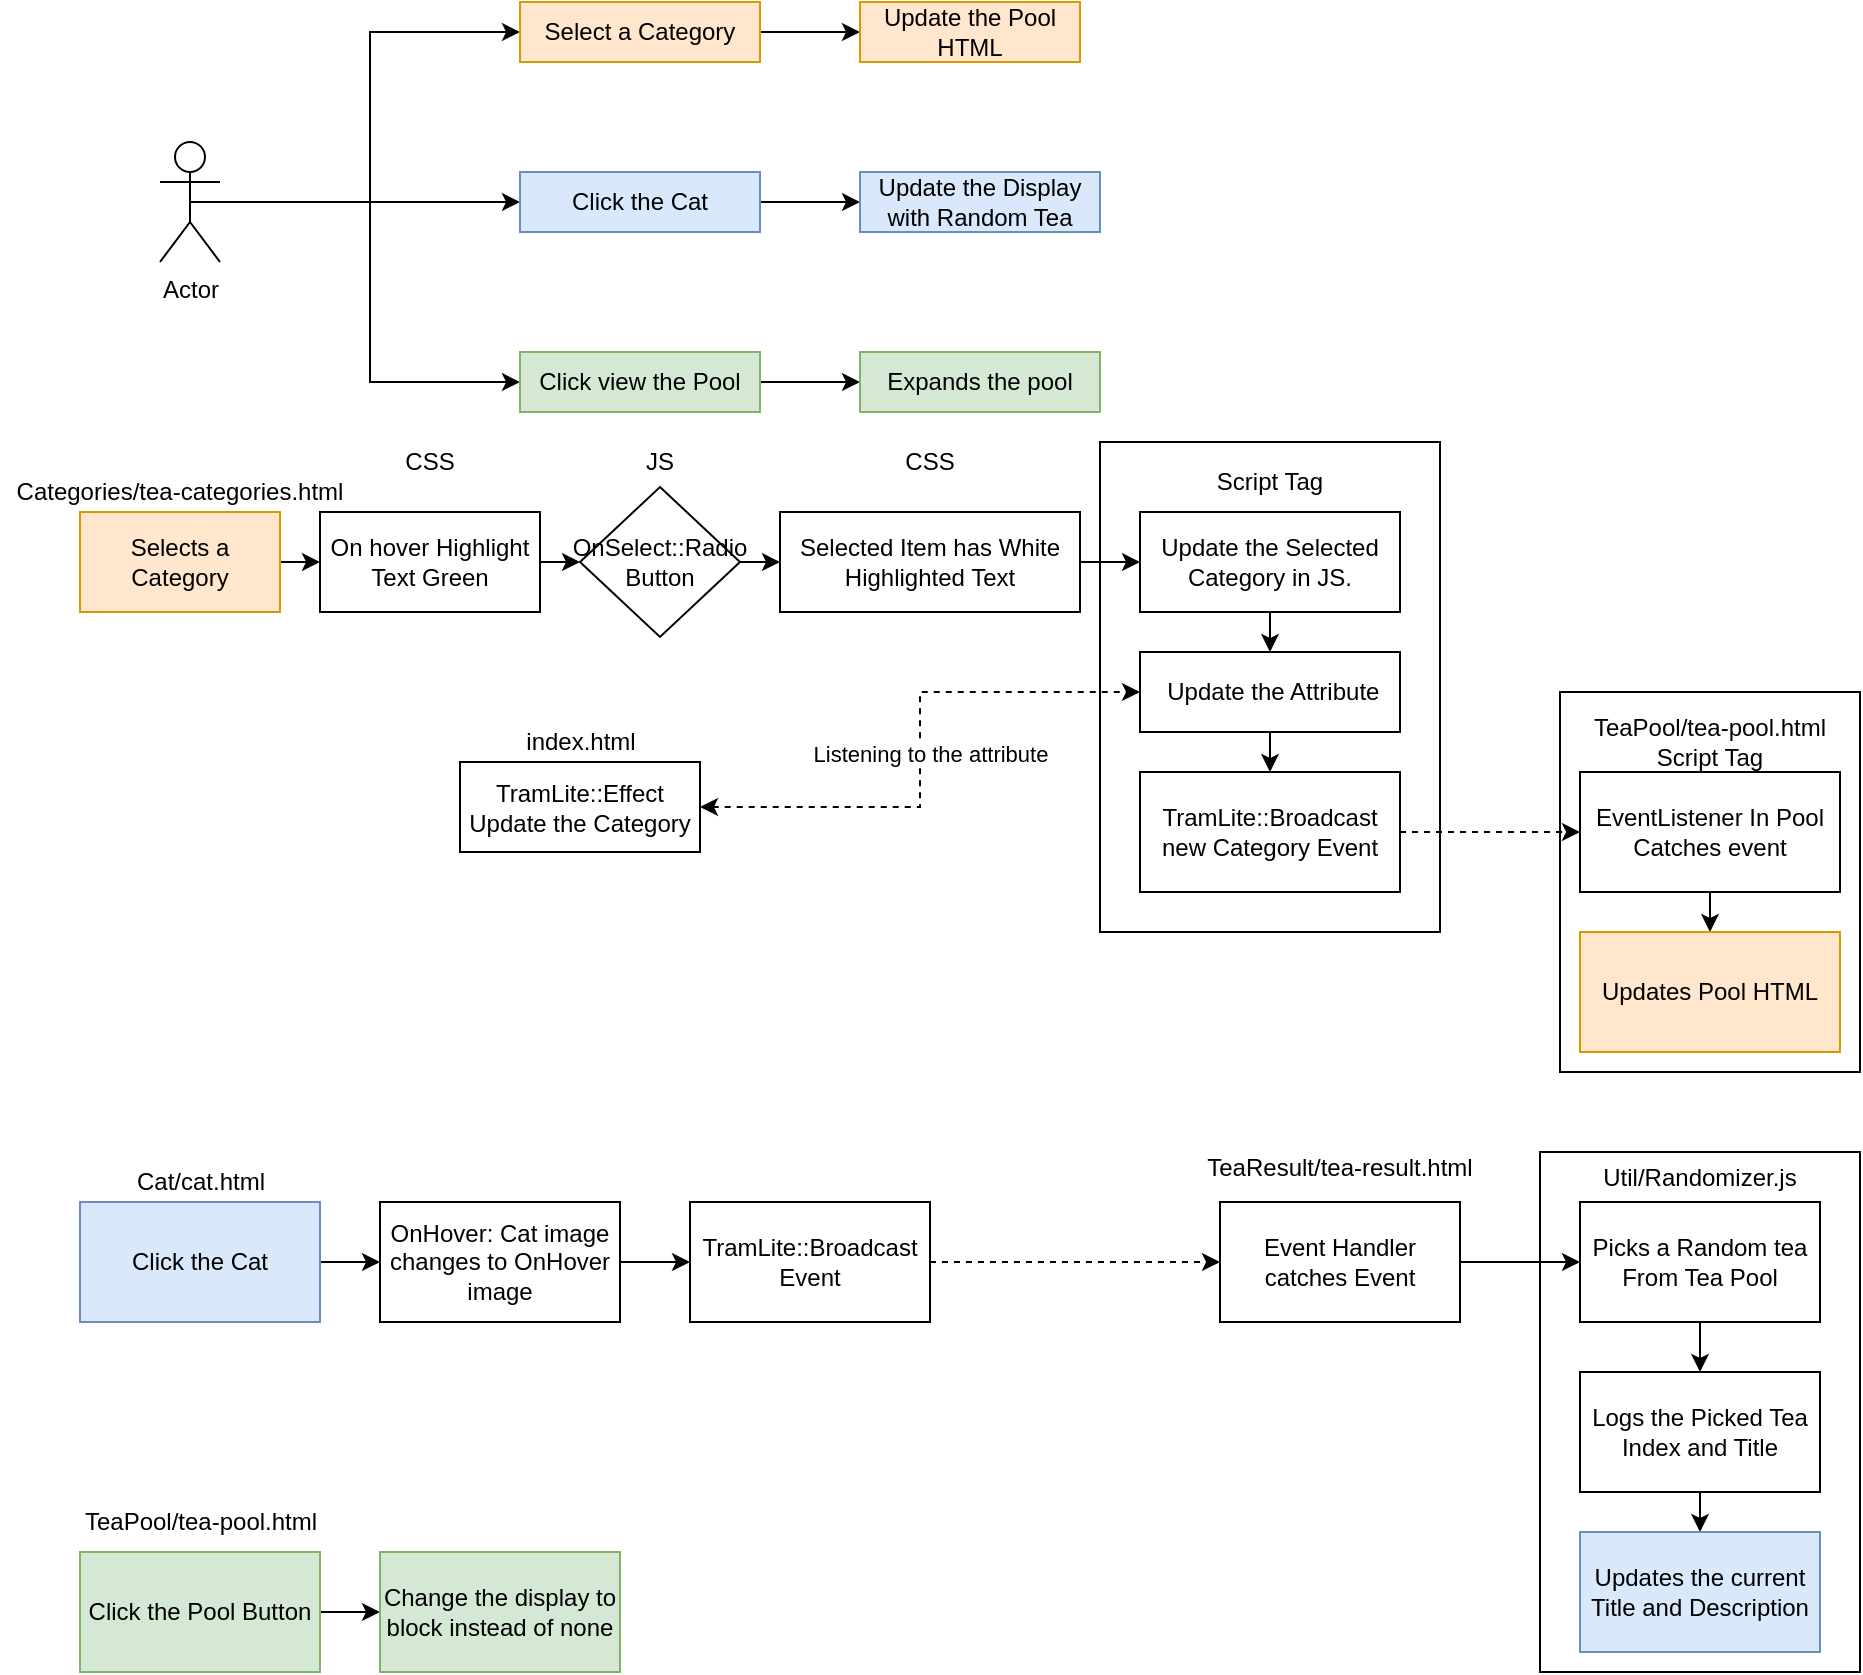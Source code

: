 <mxfile version="22.1.2" type="github">
  <diagram name="Page-1" id="3CD9Jlh-L_q3NiRnQQOs">
    <mxGraphModel dx="2284" dy="746" grid="1" gridSize="10" guides="1" tooltips="1" connect="1" arrows="1" fold="1" page="1" pageScale="1" pageWidth="850" pageHeight="1100" math="0" shadow="0">
      <root>
        <mxCell id="0" />
        <mxCell id="1" parent="0" />
        <mxCell id="jVrqQYl2YKboR_f-lFe1-74" value="" style="rounded=0;whiteSpace=wrap;html=1;" vertex="1" parent="1">
          <mxGeometry x="740" y="380" width="150" height="190" as="geometry" />
        </mxCell>
        <mxCell id="jVrqQYl2YKboR_f-lFe1-4" style="edgeStyle=orthogonalEdgeStyle;rounded=0;orthogonalLoop=1;jettySize=auto;html=1;exitX=0.5;exitY=0.5;exitDx=0;exitDy=0;exitPerimeter=0;entryX=0;entryY=0.5;entryDx=0;entryDy=0;" edge="1" parent="1" source="jVrqQYl2YKboR_f-lFe1-1" target="jVrqQYl2YKboR_f-lFe1-7">
          <mxGeometry relative="1" as="geometry">
            <mxPoint x="220" y="110" as="targetPoint" />
          </mxGeometry>
        </mxCell>
        <mxCell id="jVrqQYl2YKboR_f-lFe1-8" style="edgeStyle=orthogonalEdgeStyle;rounded=0;orthogonalLoop=1;jettySize=auto;html=1;exitX=0.5;exitY=0.5;exitDx=0;exitDy=0;exitPerimeter=0;entryX=0;entryY=0.5;entryDx=0;entryDy=0;" edge="1" parent="1" source="jVrqQYl2YKboR_f-lFe1-1" target="jVrqQYl2YKboR_f-lFe1-5">
          <mxGeometry relative="1" as="geometry" />
        </mxCell>
        <mxCell id="jVrqQYl2YKboR_f-lFe1-9" style="edgeStyle=orthogonalEdgeStyle;rounded=0;orthogonalLoop=1;jettySize=auto;html=1;exitX=0.5;exitY=0.5;exitDx=0;exitDy=0;exitPerimeter=0;entryX=0;entryY=0.5;entryDx=0;entryDy=0;" edge="1" parent="1" source="jVrqQYl2YKboR_f-lFe1-1" target="jVrqQYl2YKboR_f-lFe1-6">
          <mxGeometry relative="1" as="geometry">
            <Array as="points">
              <mxPoint x="145" y="135" />
              <mxPoint x="145" y="225" />
            </Array>
          </mxGeometry>
        </mxCell>
        <mxCell id="jVrqQYl2YKboR_f-lFe1-1" value="Actor" style="shape=umlActor;verticalLabelPosition=bottom;verticalAlign=top;html=1;outlineConnect=0;" vertex="1" parent="1">
          <mxGeometry x="40" y="105" width="30" height="60" as="geometry" />
        </mxCell>
        <mxCell id="jVrqQYl2YKboR_f-lFe1-17" style="edgeStyle=orthogonalEdgeStyle;rounded=0;orthogonalLoop=1;jettySize=auto;html=1;exitX=1;exitY=0.5;exitDx=0;exitDy=0;entryX=0;entryY=0.5;entryDx=0;entryDy=0;" edge="1" parent="1" source="jVrqQYl2YKboR_f-lFe1-5">
          <mxGeometry relative="1" as="geometry">
            <mxPoint x="390" y="135" as="targetPoint" />
          </mxGeometry>
        </mxCell>
        <mxCell id="jVrqQYl2YKboR_f-lFe1-5" value="Click the Cat" style="rounded=0;whiteSpace=wrap;html=1;fillColor=#dae8fc;strokeColor=#6c8ebf;" vertex="1" parent="1">
          <mxGeometry x="220" y="120" width="120" height="30" as="geometry" />
        </mxCell>
        <mxCell id="jVrqQYl2YKboR_f-lFe1-21" style="edgeStyle=orthogonalEdgeStyle;rounded=0;orthogonalLoop=1;jettySize=auto;html=1;exitX=1;exitY=0.5;exitDx=0;exitDy=0;entryX=0;entryY=0.5;entryDx=0;entryDy=0;" edge="1" parent="1" source="jVrqQYl2YKboR_f-lFe1-6" target="jVrqQYl2YKboR_f-lFe1-20">
          <mxGeometry relative="1" as="geometry" />
        </mxCell>
        <mxCell id="jVrqQYl2YKboR_f-lFe1-6" value="Click view the Pool" style="rounded=0;whiteSpace=wrap;html=1;fillColor=#d5e8d4;strokeColor=#82b366;" vertex="1" parent="1">
          <mxGeometry x="220" y="210" width="120" height="30" as="geometry" />
        </mxCell>
        <mxCell id="jVrqQYl2YKboR_f-lFe1-13" style="edgeStyle=orthogonalEdgeStyle;rounded=0;orthogonalLoop=1;jettySize=auto;html=1;exitX=1;exitY=0.5;exitDx=0;exitDy=0;entryX=0;entryY=0.5;entryDx=0;entryDy=0;" edge="1" parent="1" source="jVrqQYl2YKboR_f-lFe1-7">
          <mxGeometry relative="1" as="geometry">
            <mxPoint x="390" y="50" as="targetPoint" />
          </mxGeometry>
        </mxCell>
        <mxCell id="jVrqQYl2YKboR_f-lFe1-7" value="Select a Category" style="rounded=0;whiteSpace=wrap;html=1;fillColor=#ffe6cc;strokeColor=#d79b00;" vertex="1" parent="1">
          <mxGeometry x="220" y="35" width="120" height="30" as="geometry" />
        </mxCell>
        <mxCell id="jVrqQYl2YKboR_f-lFe1-14" value="Update the Pool HTML" style="rounded=0;whiteSpace=wrap;html=1;fillColor=#ffe6cc;strokeColor=#d79b00;" vertex="1" parent="1">
          <mxGeometry x="390" y="35" width="110" height="30" as="geometry" />
        </mxCell>
        <mxCell id="jVrqQYl2YKboR_f-lFe1-18" value="Update the Display with Random Tea" style="rounded=0;whiteSpace=wrap;html=1;fillColor=#dae8fc;strokeColor=#6c8ebf;" vertex="1" parent="1">
          <mxGeometry x="390" y="120" width="120" height="30" as="geometry" />
        </mxCell>
        <mxCell id="jVrqQYl2YKboR_f-lFe1-20" value="Expands the pool" style="rounded=0;whiteSpace=wrap;html=1;fillColor=#d5e8d4;strokeColor=#82b366;" vertex="1" parent="1">
          <mxGeometry x="390" y="210" width="120" height="30" as="geometry" />
        </mxCell>
        <mxCell id="jVrqQYl2YKboR_f-lFe1-24" style="edgeStyle=orthogonalEdgeStyle;rounded=0;orthogonalLoop=1;jettySize=auto;html=1;exitX=1;exitY=0.5;exitDx=0;exitDy=0;entryX=0;entryY=0.5;entryDx=0;entryDy=0;" edge="1" parent="1" source="jVrqQYl2YKboR_f-lFe1-22" target="jVrqQYl2YKboR_f-lFe1-23">
          <mxGeometry relative="1" as="geometry" />
        </mxCell>
        <mxCell id="jVrqQYl2YKboR_f-lFe1-22" value="Selects a Category" style="rounded=0;whiteSpace=wrap;html=1;fillColor=#ffe6cc;strokeColor=#d79b00;" vertex="1" parent="1">
          <mxGeometry y="290" width="100" height="50" as="geometry" />
        </mxCell>
        <mxCell id="jVrqQYl2YKboR_f-lFe1-32" style="edgeStyle=orthogonalEdgeStyle;rounded=0;orthogonalLoop=1;jettySize=auto;html=1;exitX=1;exitY=0.5;exitDx=0;exitDy=0;entryX=0;entryY=0.5;entryDx=0;entryDy=0;" edge="1" parent="1" source="jVrqQYl2YKboR_f-lFe1-23" target="jVrqQYl2YKboR_f-lFe1-30">
          <mxGeometry relative="1" as="geometry" />
        </mxCell>
        <mxCell id="jVrqQYl2YKboR_f-lFe1-23" value="On hover Highlight Text Green" style="rounded=0;whiteSpace=wrap;html=1;" vertex="1" parent="1">
          <mxGeometry x="120" y="290" width="110" height="50" as="geometry" />
        </mxCell>
        <mxCell id="jVrqQYl2YKboR_f-lFe1-25" value="Selected Item has White Highlighted Text" style="rounded=0;whiteSpace=wrap;html=1;" vertex="1" parent="1">
          <mxGeometry x="350" y="290" width="150" height="50" as="geometry" />
        </mxCell>
        <mxCell id="jVrqQYl2YKboR_f-lFe1-33" style="edgeStyle=orthogonalEdgeStyle;rounded=0;orthogonalLoop=1;jettySize=auto;html=1;exitX=1;exitY=0.5;exitDx=0;exitDy=0;entryX=0;entryY=0.5;entryDx=0;entryDy=0;" edge="1" parent="1" source="jVrqQYl2YKboR_f-lFe1-30" target="jVrqQYl2YKboR_f-lFe1-25">
          <mxGeometry relative="1" as="geometry" />
        </mxCell>
        <mxCell id="jVrqQYl2YKboR_f-lFe1-30" value="OnSelect::Radio Button" style="rhombus;whiteSpace=wrap;html=1;" vertex="1" parent="1">
          <mxGeometry x="250" y="277.5" width="80" height="75" as="geometry" />
        </mxCell>
        <mxCell id="jVrqQYl2YKboR_f-lFe1-72" style="edgeStyle=orthogonalEdgeStyle;rounded=0;orthogonalLoop=1;jettySize=auto;html=1;exitX=0.5;exitY=1;exitDx=0;exitDy=0;entryX=0.5;entryY=0;entryDx=0;entryDy=0;" edge="1" parent="1" source="jVrqQYl2YKboR_f-lFe1-37" target="jVrqQYl2YKboR_f-lFe1-38">
          <mxGeometry relative="1" as="geometry" />
        </mxCell>
        <mxCell id="jVrqQYl2YKboR_f-lFe1-37" value="EventListener In Pool Catches event" style="rounded=0;whiteSpace=wrap;html=1;" vertex="1" parent="1">
          <mxGeometry x="750" y="420" width="130" height="60" as="geometry" />
        </mxCell>
        <mxCell id="jVrqQYl2YKboR_f-lFe1-38" value="Updates Pool HTML" style="whiteSpace=wrap;html=1;fillColor=#ffe6cc;strokeColor=#d79b00;" vertex="1" parent="1">
          <mxGeometry x="750" y="500" width="130" height="60" as="geometry" />
        </mxCell>
        <mxCell id="jVrqQYl2YKboR_f-lFe1-42" value="CSS" style="text;html=1;strokeColor=none;fillColor=none;align=center;verticalAlign=middle;whiteSpace=wrap;rounded=0;" vertex="1" parent="1">
          <mxGeometry x="145" y="250" width="60" height="30" as="geometry" />
        </mxCell>
        <mxCell id="jVrqQYl2YKboR_f-lFe1-43" value="Categories/tea-categories.html" style="text;html=1;strokeColor=none;fillColor=none;align=center;verticalAlign=middle;whiteSpace=wrap;rounded=0;" vertex="1" parent="1">
          <mxGeometry x="-40" y="270" width="180" height="20" as="geometry" />
        </mxCell>
        <mxCell id="jVrqQYl2YKboR_f-lFe1-47" value="JS" style="text;html=1;strokeColor=none;fillColor=none;align=center;verticalAlign=middle;whiteSpace=wrap;rounded=0;" vertex="1" parent="1">
          <mxGeometry x="260" y="250" width="60" height="30" as="geometry" />
        </mxCell>
        <mxCell id="jVrqQYl2YKboR_f-lFe1-48" value="CSS" style="text;html=1;strokeColor=none;fillColor=none;align=center;verticalAlign=middle;whiteSpace=wrap;rounded=0;" vertex="1" parent="1">
          <mxGeometry x="395" y="250" width="60" height="30" as="geometry" />
        </mxCell>
        <mxCell id="jVrqQYl2YKboR_f-lFe1-49" value="TeaPool/tea-pool.html&lt;br&gt;Script Tag" style="text;html=1;strokeColor=none;fillColor=none;align=center;verticalAlign=middle;whiteSpace=wrap;rounded=0;" vertex="1" parent="1">
          <mxGeometry x="750" y="390" width="130" height="30" as="geometry" />
        </mxCell>
        <mxCell id="jVrqQYl2YKboR_f-lFe1-55" style="edgeStyle=orthogonalEdgeStyle;rounded=0;orthogonalLoop=1;jettySize=auto;html=1;exitX=1;exitY=0.5;exitDx=0;exitDy=0;entryX=0;entryY=0.5;entryDx=0;entryDy=0;" edge="1" parent="1" source="jVrqQYl2YKboR_f-lFe1-50" target="jVrqQYl2YKboR_f-lFe1-51">
          <mxGeometry relative="1" as="geometry" />
        </mxCell>
        <mxCell id="jVrqQYl2YKboR_f-lFe1-50" value="Click the Cat" style="rounded=0;whiteSpace=wrap;html=1;fillColor=#dae8fc;strokeColor=#6c8ebf;" vertex="1" parent="1">
          <mxGeometry y="635" width="120" height="60" as="geometry" />
        </mxCell>
        <mxCell id="jVrqQYl2YKboR_f-lFe1-56" style="edgeStyle=orthogonalEdgeStyle;rounded=0;orthogonalLoop=1;jettySize=auto;html=1;exitX=1;exitY=0.5;exitDx=0;exitDy=0;entryX=0;entryY=0.5;entryDx=0;entryDy=0;" edge="1" parent="1" source="jVrqQYl2YKboR_f-lFe1-51" target="jVrqQYl2YKboR_f-lFe1-52">
          <mxGeometry relative="1" as="geometry" />
        </mxCell>
        <mxCell id="jVrqQYl2YKboR_f-lFe1-51" value="OnHover: Cat image changes to OnHover image" style="rounded=0;whiteSpace=wrap;html=1;" vertex="1" parent="1">
          <mxGeometry x="150" y="635" width="120" height="60" as="geometry" />
        </mxCell>
        <mxCell id="jVrqQYl2YKboR_f-lFe1-57" style="edgeStyle=orthogonalEdgeStyle;rounded=0;orthogonalLoop=1;jettySize=auto;html=1;exitX=1;exitY=0.5;exitDx=0;exitDy=0;entryX=0;entryY=0.5;entryDx=0;entryDy=0;dashed=1;" edge="1" parent="1" source="jVrqQYl2YKboR_f-lFe1-52" target="jVrqQYl2YKboR_f-lFe1-53">
          <mxGeometry relative="1" as="geometry" />
        </mxCell>
        <mxCell id="jVrqQYl2YKboR_f-lFe1-52" value="TramLite::Broadcast Event" style="rounded=0;whiteSpace=wrap;html=1;" vertex="1" parent="1">
          <mxGeometry x="305" y="635" width="120" height="60" as="geometry" />
        </mxCell>
        <mxCell id="jVrqQYl2YKboR_f-lFe1-53" value="Event Handler catches Event" style="rounded=0;whiteSpace=wrap;html=1;" vertex="1" parent="1">
          <mxGeometry x="570" y="635" width="120" height="60" as="geometry" />
        </mxCell>
        <mxCell id="jVrqQYl2YKboR_f-lFe1-61" value="" style="rounded=0;whiteSpace=wrap;html=1;align=center;" vertex="1" parent="1">
          <mxGeometry x="730" y="610" width="160" height="260" as="geometry" />
        </mxCell>
        <mxCell id="jVrqQYl2YKboR_f-lFe1-60" style="edgeStyle=orthogonalEdgeStyle;rounded=0;orthogonalLoop=1;jettySize=auto;html=1;exitX=1;exitY=0.5;exitDx=0;exitDy=0;entryX=0;entryY=0.5;entryDx=0;entryDy=0;" edge="1" parent="1" source="jVrqQYl2YKboR_f-lFe1-53" target="jVrqQYl2YKboR_f-lFe1-58">
          <mxGeometry relative="1" as="geometry" />
        </mxCell>
        <mxCell id="jVrqQYl2YKboR_f-lFe1-54" value="TeaResult/tea-result.html" style="text;html=1;strokeColor=none;fillColor=none;align=center;verticalAlign=middle;whiteSpace=wrap;rounded=0;" vertex="1" parent="1">
          <mxGeometry x="560" y="600" width="140" height="35" as="geometry" />
        </mxCell>
        <mxCell id="jVrqQYl2YKboR_f-lFe1-73" value="" style="rounded=0;whiteSpace=wrap;html=1;" vertex="1" parent="1">
          <mxGeometry x="510" y="255" width="170" height="245" as="geometry" />
        </mxCell>
        <mxCell id="jVrqQYl2YKboR_f-lFe1-65" style="edgeStyle=orthogonalEdgeStyle;rounded=0;orthogonalLoop=1;jettySize=auto;html=1;exitX=0.5;exitY=1;exitDx=0;exitDy=0;entryX=0.5;entryY=0;entryDx=0;entryDy=0;" edge="1" parent="1" source="jVrqQYl2YKboR_f-lFe1-58" target="jVrqQYl2YKboR_f-lFe1-64">
          <mxGeometry relative="1" as="geometry" />
        </mxCell>
        <mxCell id="jVrqQYl2YKboR_f-lFe1-58" value="Picks a Random tea From Tea Pool" style="rounded=0;whiteSpace=wrap;html=1;" vertex="1" parent="1">
          <mxGeometry x="750" y="635" width="120" height="60" as="geometry" />
        </mxCell>
        <mxCell id="jVrqQYl2YKboR_f-lFe1-59" value="Util/Randomizer.js" style="text;html=1;strokeColor=none;fillColor=none;align=center;verticalAlign=middle;whiteSpace=wrap;rounded=0;" vertex="1" parent="1">
          <mxGeometry x="760" y="610" width="100" height="25" as="geometry" />
        </mxCell>
        <mxCell id="jVrqQYl2YKboR_f-lFe1-67" style="edgeStyle=orthogonalEdgeStyle;rounded=0;orthogonalLoop=1;jettySize=auto;html=1;exitX=0.5;exitY=1;exitDx=0;exitDy=0;entryX=0.5;entryY=0;entryDx=0;entryDy=0;" edge="1" parent="1" source="jVrqQYl2YKboR_f-lFe1-64" target="jVrqQYl2YKboR_f-lFe1-66">
          <mxGeometry relative="1" as="geometry" />
        </mxCell>
        <mxCell id="jVrqQYl2YKboR_f-lFe1-64" value="Logs the Picked Tea Index and Title" style="rounded=0;whiteSpace=wrap;html=1;" vertex="1" parent="1">
          <mxGeometry x="750" y="720" width="120" height="60" as="geometry" />
        </mxCell>
        <mxCell id="jVrqQYl2YKboR_f-lFe1-66" value="Updates the current Title and Description" style="rounded=0;whiteSpace=wrap;html=1;fillColor=#dae8fc;strokeColor=#6c8ebf;" vertex="1" parent="1">
          <mxGeometry x="750" y="800" width="120" height="60" as="geometry" />
        </mxCell>
        <mxCell id="jVrqQYl2YKboR_f-lFe1-68" value="Cat/cat.html" style="text;html=1;align=center;verticalAlign=middle;resizable=0;points=[];autosize=1;strokeColor=none;fillColor=none;" vertex="1" parent="1">
          <mxGeometry x="15" y="610" width="90" height="30" as="geometry" />
        </mxCell>
        <mxCell id="jVrqQYl2YKboR_f-lFe1-34" style="edgeStyle=orthogonalEdgeStyle;rounded=0;orthogonalLoop=1;jettySize=auto;html=1;exitX=0.5;exitY=1;exitDx=0;exitDy=0;entryX=0.5;entryY=0;entryDx=0;entryDy=0;" edge="1" parent="1" source="jVrqQYl2YKboR_f-lFe1-27" target="jVrqQYl2YKboR_f-lFe1-29">
          <mxGeometry relative="1" as="geometry" />
        </mxCell>
        <mxCell id="jVrqQYl2YKboR_f-lFe1-27" value="Update the Selected Category in JS." style="rounded=0;whiteSpace=wrap;html=1;" vertex="1" parent="1">
          <mxGeometry x="530" y="290" width="130" height="50" as="geometry" />
        </mxCell>
        <mxCell id="jVrqQYl2YKboR_f-lFe1-39" style="edgeStyle=orthogonalEdgeStyle;rounded=0;orthogonalLoop=1;jettySize=auto;html=1;exitX=0.5;exitY=1;exitDx=0;exitDy=0;entryX=0.5;entryY=0;entryDx=0;entryDy=0;" edge="1" parent="1" source="jVrqQYl2YKboR_f-lFe1-29" target="jVrqQYl2YKboR_f-lFe1-36">
          <mxGeometry relative="1" as="geometry" />
        </mxCell>
        <mxCell id="jVrqQYl2YKboR_f-lFe1-77" style="edgeStyle=orthogonalEdgeStyle;rounded=0;orthogonalLoop=1;jettySize=auto;html=1;exitX=0;exitY=0.5;exitDx=0;exitDy=0;entryX=1;entryY=0.5;entryDx=0;entryDy=0;strokeColor=none;startArrow=classic;startFill=1;" edge="1" parent="1" source="jVrqQYl2YKboR_f-lFe1-29" target="jVrqQYl2YKboR_f-lFe1-75">
          <mxGeometry relative="1" as="geometry" />
        </mxCell>
        <mxCell id="jVrqQYl2YKboR_f-lFe1-29" value="&amp;nbsp;Update the Attribute" style="rounded=0;whiteSpace=wrap;html=1;" vertex="1" parent="1">
          <mxGeometry x="530" y="360" width="130" height="40" as="geometry" />
        </mxCell>
        <mxCell id="jVrqQYl2YKboR_f-lFe1-36" value="TramLite::Broadcast new Category Event" style="rounded=0;whiteSpace=wrap;html=1;" vertex="1" parent="1">
          <mxGeometry x="530" y="420" width="130" height="60" as="geometry" />
        </mxCell>
        <mxCell id="jVrqQYl2YKboR_f-lFe1-45" value="Script Tag" style="text;html=1;strokeColor=none;fillColor=none;align=center;verticalAlign=middle;whiteSpace=wrap;rounded=0;" vertex="1" parent="1">
          <mxGeometry x="565" y="260" width="60" height="30" as="geometry" />
        </mxCell>
        <mxCell id="jVrqQYl2YKboR_f-lFe1-40" style="edgeStyle=orthogonalEdgeStyle;rounded=0;orthogonalLoop=1;jettySize=auto;html=1;exitX=1;exitY=0.5;exitDx=0;exitDy=0;entryX=0;entryY=0.5;entryDx=0;entryDy=0;dashed=1;" edge="1" parent="1" source="jVrqQYl2YKboR_f-lFe1-36" target="jVrqQYl2YKboR_f-lFe1-37">
          <mxGeometry relative="1" as="geometry" />
        </mxCell>
        <mxCell id="jVrqQYl2YKboR_f-lFe1-28" style="edgeStyle=orthogonalEdgeStyle;rounded=0;orthogonalLoop=1;jettySize=auto;html=1;exitX=1;exitY=0.5;exitDx=0;exitDy=0;entryX=0;entryY=0.5;entryDx=0;entryDy=0;" edge="1" parent="1" source="jVrqQYl2YKboR_f-lFe1-25" target="jVrqQYl2YKboR_f-lFe1-27">
          <mxGeometry relative="1" as="geometry" />
        </mxCell>
        <mxCell id="jVrqQYl2YKboR_f-lFe1-78" style="edgeStyle=orthogonalEdgeStyle;rounded=0;orthogonalLoop=1;jettySize=auto;html=1;exitX=1;exitY=0.5;exitDx=0;exitDy=0;entryX=0;entryY=0.5;entryDx=0;entryDy=0;startArrow=classic;startFill=1;dashed=1;" edge="1" parent="1" source="jVrqQYl2YKboR_f-lFe1-75" target="jVrqQYl2YKboR_f-lFe1-29">
          <mxGeometry relative="1" as="geometry" />
        </mxCell>
        <mxCell id="jVrqQYl2YKboR_f-lFe1-79" value="Listening to the attribute" style="edgeLabel;html=1;align=center;verticalAlign=middle;resizable=0;points=[];" vertex="1" connectable="0" parent="jVrqQYl2YKboR_f-lFe1-78">
          <mxGeometry x="-0.2" y="4" relative="1" as="geometry">
            <mxPoint x="9" y="-26" as="offset" />
          </mxGeometry>
        </mxCell>
        <mxCell id="jVrqQYl2YKboR_f-lFe1-75" value="TramLite::Effect Update the Category" style="rounded=0;whiteSpace=wrap;html=1;" vertex="1" parent="1">
          <mxGeometry x="190" y="415" width="120" height="45" as="geometry" />
        </mxCell>
        <mxCell id="jVrqQYl2YKboR_f-lFe1-76" value="index.html" style="text;html=1;align=center;verticalAlign=middle;resizable=0;points=[];autosize=1;strokeColor=none;fillColor=none;" vertex="1" parent="1">
          <mxGeometry x="210" y="390" width="80" height="30" as="geometry" />
        </mxCell>
        <mxCell id="jVrqQYl2YKboR_f-lFe1-82" style="edgeStyle=orthogonalEdgeStyle;rounded=0;orthogonalLoop=1;jettySize=auto;html=1;exitX=1;exitY=0.5;exitDx=0;exitDy=0;entryX=0;entryY=0.5;entryDx=0;entryDy=0;" edge="1" parent="1" source="jVrqQYl2YKboR_f-lFe1-80" target="jVrqQYl2YKboR_f-lFe1-81">
          <mxGeometry relative="1" as="geometry" />
        </mxCell>
        <mxCell id="jVrqQYl2YKboR_f-lFe1-80" value="Click the Pool Button" style="rounded=0;whiteSpace=wrap;html=1;fillColor=#d5e8d4;strokeColor=#82b366;" vertex="1" parent="1">
          <mxGeometry y="810" width="120" height="60" as="geometry" />
        </mxCell>
        <mxCell id="jVrqQYl2YKboR_f-lFe1-81" value="Change the display to block instead of none" style="rounded=0;whiteSpace=wrap;html=1;fillColor=#d5e8d4;strokeColor=#82b366;" vertex="1" parent="1">
          <mxGeometry x="150" y="810" width="120" height="60" as="geometry" />
        </mxCell>
        <mxCell id="jVrqQYl2YKboR_f-lFe1-83" value="TeaPool/tea-pool.html" style="text;html=1;align=center;verticalAlign=middle;resizable=0;points=[];autosize=1;strokeColor=none;fillColor=none;" vertex="1" parent="1">
          <mxGeometry x="-10" y="780" width="140" height="30" as="geometry" />
        </mxCell>
      </root>
    </mxGraphModel>
  </diagram>
</mxfile>
